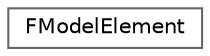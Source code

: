 digraph "Graphical Class Hierarchy"
{
 // INTERACTIVE_SVG=YES
 // LATEX_PDF_SIZE
  bgcolor="transparent";
  edge [fontname=Helvetica,fontsize=10,labelfontname=Helvetica,labelfontsize=10];
  node [fontname=Helvetica,fontsize=10,shape=box,height=0.2,width=0.4];
  rankdir="LR";
  Node0 [id="Node000000",label="FModelElement",height=0.2,width=0.4,color="grey40", fillcolor="white", style="filled",URL="$d8/d75/classFModelElement.html",tooltip="A set of BSP nodes which have the same material and relevant lights."];
}
